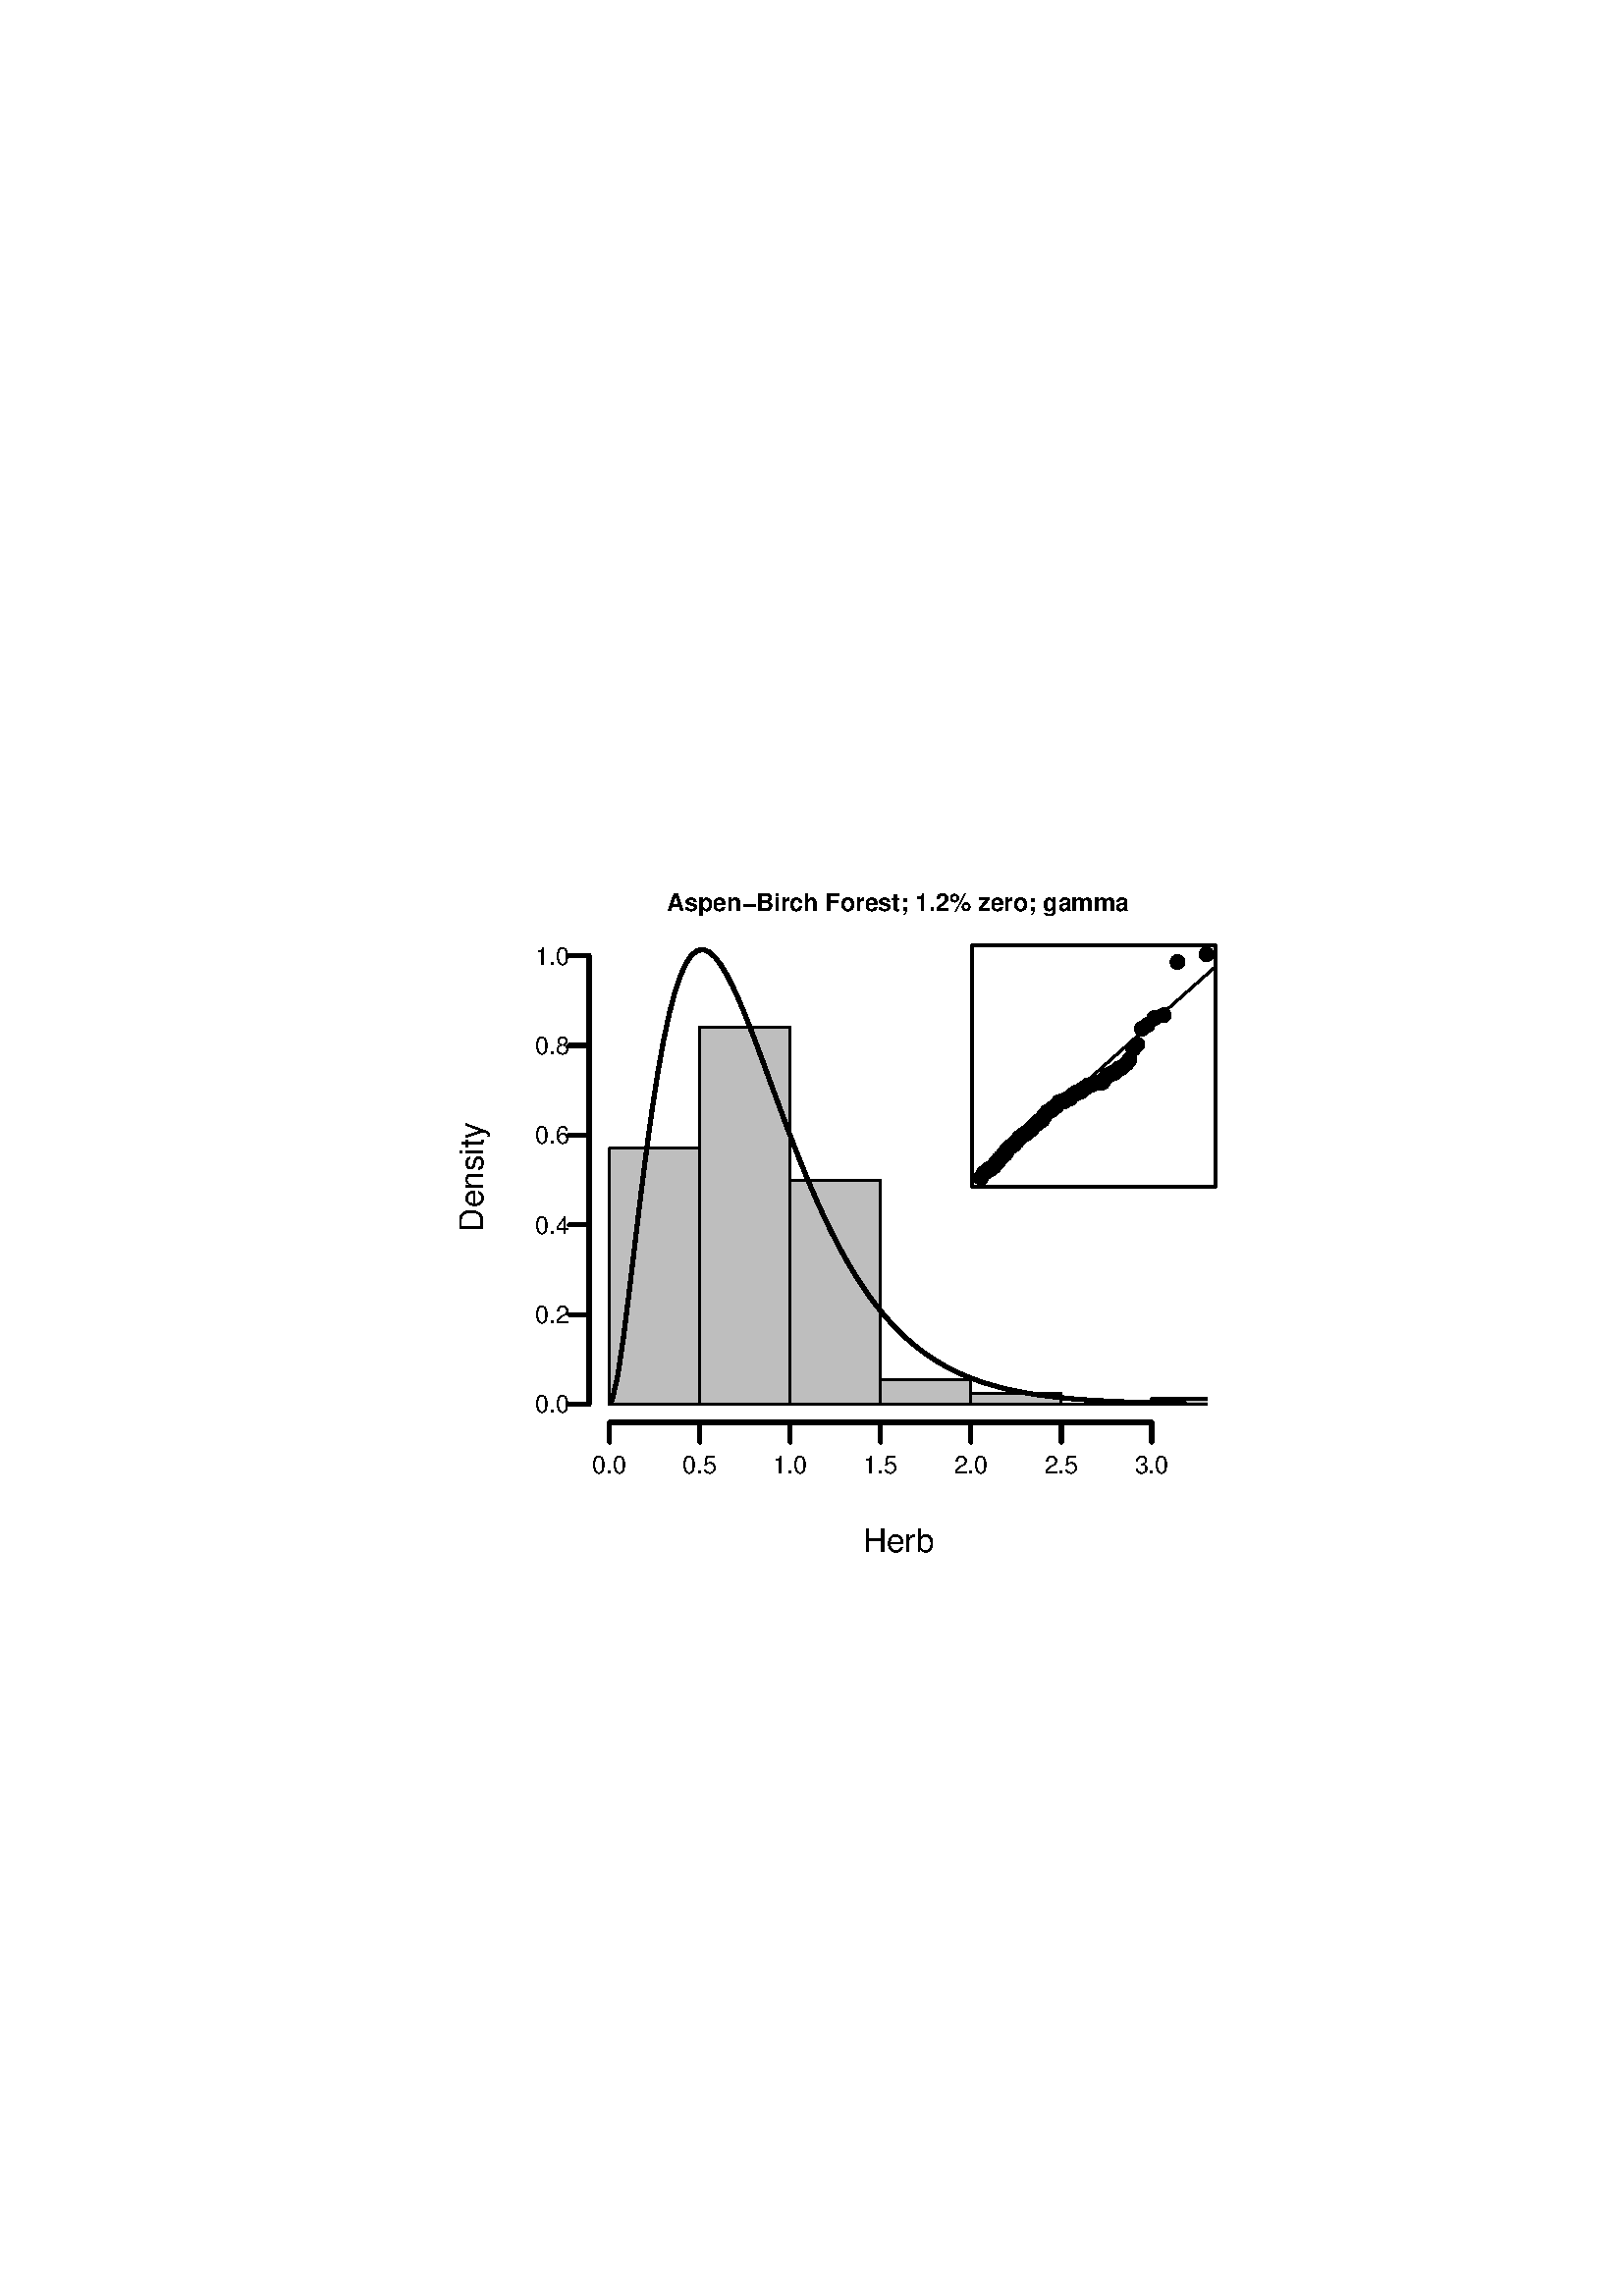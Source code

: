%!PS-Adobe-3.0 EPSF-3.0
%%DocumentNeededResources: font Helvetica
%%+ font Helvetica-Bold
%%+ font Helvetica-Oblique
%%+ font Helvetica-BoldOblique
%%+ font Symbol
%%Pages: (atend)
%%BoundingBox: 162 270 450 522
%%EndComments
%%BeginProlog
/bp  { gs sRGB gs } def
% begin .ps.prolog
/gs  { gsave } bind def
/gr  { grestore } bind def
/ep  { showpage gr gr } bind def
/m   { moveto } bind def
/l  { rlineto } bind def
/np  { newpath } bind def
/cp  { closepath } bind def
/f   { fill } bind def
/o   { stroke } bind def
/c   { newpath 0 360 arc } bind def
/r   { 4 2 roll moveto 1 copy 3 -1 roll exch 0 exch rlineto 0 rlineto -1 mul 0 exch rlineto closepath } bind def
/p1  { stroke } bind def
/p2  { gsave bg fill grestore newpath } bind def
/p3  { gsave bg fill grestore stroke } bind def
/p6  { gsave bg eofill grestore newpath } bind def
/p7  { gsave bg eofill grestore stroke } bind def
/t   { 5 -2 roll moveto gsave rotate
       1 index stringwidth pop
       mul neg 0 rmoveto show grestore } bind def
/ta  { 4 -2 roll moveto gsave rotate show } bind def
/tb  { 2 -1 roll 0 rmoveto show } bind def
/cl  { grestore gsave newpath 3 index 3 index moveto 1 index
       4 -1 roll lineto  exch 1 index lineto lineto
       closepath clip newpath } bind def
/rgb { setrgbcolor } bind def
/s   { scalefont setfont } bind def
% end   .ps.prolog
/sRGB { [ /CIEBasedABC
          << /DecodeLMN
               [ { dup 0.039 le
                        {12.923 div}
                        {0.055 add 1.055 div 2.4 exp }
                     ifelse
                 } bind dup dup
               ]
             /MatrixLMN [0.412 0.213 0.019
                         0.358 0.715 0.119
                         0.18 0.072 0.95]
             /WhitePoint [0.951 1.0 1.089]
           >>
         ] setcolorspace } bind def
/srgb { setcolor } bind def
% begin encoding
/WinAnsiEncoding [
 /.notdef /.notdef /.notdef /.notdef /.notdef /.notdef /.notdef /.notdef
 /.notdef /.notdef /.notdef /.notdef /.notdef /.notdef /.notdef /.notdef
 /.notdef /.notdef /.notdef /.notdef /.notdef /.notdef /.notdef /.notdef
 /.notdef /.notdef /.notdef /.notdef /.notdef /.notdef /.notdef /.notdef
 /space /exclam /quotedbl /numbersign /dollar /percent /ampersand /quoteright
 /parenleft /parenright /asterisk /plus /comma /minus /period /slash
 /zero /one /two /three /four /five /six /seven
 /eight /nine /colon /semicolon /less /equal /greater /question
 /at /A /B /C /D /E /F /G
 /H /I /J /K /L /M /N /O
 /P /Q /R /S /T /U /V /W
 /X /Y /Z /bracketleft /backslash /bracketright /asciicircum /underscore
 /grave /a /b /c /d /e /f /g
 /h /i /j /k /l /m /n /o
 /p /q /r /s /t /u /v /w
 /x /y /z /braceleft /bar /braceright /asciitilde /.notdef
 /Euro /.notdef /quotesinglbase /florin /quotedblbase /ellipsis /dagger /daggerdbl
 /circumflex /perthousand /Scaron /guilsinglleft /OE /.notdef /Zcaron /.notdef
 /.notdef /quoteleft /quoteright /quotedblleft /quotedblright /bullet /endash /emdash
 /tilde /trademark /scaron /guilsinglright /oe /.notdef /zcaron /Ydieresis
 /space /exclamdown /cent /sterling /currency /yen /brokenbar /section
 /dieresis /copyright /ordfeminine /guillemotleft /logicalnot /hyphen /registered /macron
 /degree /plusminus /twosuperior /threesuperior /acute /mu /paragraph /periodcentered
 /cedilla /onesuperior /ordmasculine /guillemotright /onequarter /onehalf /threequarters /questiondown
 /Agrave /Aacute /Acircumflex /Atilde /Adieresis /Aring /AE /Ccedilla
 /Egrave /Eacute /Ecircumflex /Edieresis /Igrave /Iacute /Icircumflex /Idieresis
 /Eth /Ntilde /Ograve /Oacute /Ocircumflex /Otilde /Odieresis /multiply
 /Oslash /Ugrave /Uacute /Ucircumflex /Udieresis /Yacute /Thorn /germandbls
 /agrave /aacute /acircumflex /atilde /adieresis /aring /ae /ccedilla
 /egrave /eacute /ecircumflex /edieresis /igrave /iacute /icircumflex /idieresis
 /eth /ntilde /ograve /oacute /ocircumflex /otilde /odieresis /divide
 /oslash /ugrave /uacute /ucircumflex /udieresis /yacute /thorn /ydieresis
]
 def
% end encoding
%%IncludeResource: font Helvetica
/Helvetica findfont
dup length dict begin
  {1 index /FID ne {def} {pop pop} ifelse} forall
  /Encoding WinAnsiEncoding def
  currentdict
  end
/Font1 exch definefont pop
%%IncludeResource: font Helvetica-Bold
/Helvetica-Bold findfont
dup length dict begin
  {1 index /FID ne {def} {pop pop} ifelse} forall
  /Encoding WinAnsiEncoding def
  currentdict
  end
/Font2 exch definefont pop
%%IncludeResource: font Helvetica-Oblique
/Helvetica-Oblique findfont
dup length dict begin
  {1 index /FID ne {def} {pop pop} ifelse} forall
  /Encoding WinAnsiEncoding def
  currentdict
  end
/Font3 exch definefont pop
%%IncludeResource: font Helvetica-BoldOblique
/Helvetica-BoldOblique findfont
dup length dict begin
  {1 index /FID ne {def} {pop pop} ifelse} forall
  /Encoding WinAnsiEncoding def
  currentdict
  end
/Font4 exch definefont pop
%%IncludeResource: font Symbol
/Symbol findfont
dup length dict begin
  {1 index /FID ne {def} {pop pop} ifelse} forall
  currentdict
  end
/Font5 exch definefont pop
%%EndProlog
%%Page: 1 1
bp
162.00 270.00 450.00 522.00 cl
/Font2 findfont 9 s
0 0 0 srgb
244.50 507.97 (Aspen-Bir) 0 ta
-0.180 (c) tb
-0.090 (h Forest; 1.2% z) tb
0.090 (er) tb
-0.180 (o; gamma) tb gr
/Font1 findfont 12 s
329.40 272.88 (Herb) .5 0 t
177.12 410.40 (Density) .5 90 t
162.00 270.00 450.00 522.00 cl
0 0 0 srgb
1.50 setlinewidth
[] 0 setdash
1 setlinecap
1 setlinejoin
10.00 setmiterlimit
np
223.47 320.40 m
198.80 0 l
o
np
223.47 320.40 m
0 -7.20 l
o
np
256.61 320.40 m
0 -7.20 l
o
np
289.74 320.40 m
0 -7.20 l
o
np
322.87 320.40 m
0 -7.20 l
o
np
356.00 320.40 m
0 -7.20 l
o
np
389.14 320.40 m
0 -7.20 l
o
np
422.27 320.40 m
0 -7.20 l
o
/Font1 findfont 9 s
223.47 301.68 (0.0) .5 0 t
256.61 301.68 (0.5) .5 0 t
289.74 301.68 (1.0) .5 0 t
322.87 301.68 (1.5) .5 0 t
356.00 301.68 (2.0) .5 0 t
389.14 301.68 (2.5) .5 0 t
422.27 301.68 (3.0) .5 0 t
np
216.00 327.07 m
0 164.44 l
o
np
216.00 327.07 m
-7.20 0 l
o
np
216.00 359.96 m
-7.20 0 l
o
np
216.00 392.84 m
-7.20 0 l
o
np
216.00 425.73 m
-7.20 0 l
o
np
216.00 458.62 m
-7.20 0 l
o
np
216.00 491.51 m
-7.20 0 l
o
208.80 323.84 (0.0) 1 0 t
208.80 356.72 (0.2) 1 0 t
208.80 389.61 (0.4) 1 0 t
208.80 422.50 (0.6) 1 0 t
208.80 455.39 (0.8) 1 0 t
208.80 488.28 (1.0) 1 0 t
216.00 320.40 442.80 500.40 cl
/bg { 0.745 0.745 0.745 srgb } def
0 0 0 srgb
0.75 setlinewidth
[] 0 setdash
1 setlinecap
1 setlinejoin
10.00 setmiterlimit
223.47 327.07 33.13 93.83 r p3
256.61 327.07 33.13 138.27 r p3
289.74 327.07 33.13 81.98 r p3
322.87 327.07 33.13 8.89 r p3
356.00 327.07 33.13 3.95 r p3
389.14 327.07 33.13 0.00 r p3
422.27 327.07 33.13 1.98 r p3
1.50 setlinewidth
[] 0 setdash
np
224.40 328.38 m
2.10 9.07 l
2.10 14.10 l
2.10 16.67 l
2.10 17.61 l
2.10 17.48 l
2.10 16.59 l
2.10 15.23 l
2.10 13.57 l
2.10 11.75 l
2.10 9.87 l
2.10 8.00 l
2.10 6.21 l
2.10 4.51 l
2.10 2.95 l
2.10 1.51 l
2.10 0.23 l
2.10 -0.90 l
2.10 -1.90 l
2.10 -2.76 l
2.10 -3.48 l
2.10 -4.09 l
2.10 -4.58 l
2.10 -4.97 l
2.10 -5.28 l
2.10 -5.49 l
2.10 -5.64 l
2.10 -5.73 l
2.10 -5.75 l
2.10 -5.73 l
2.10 -5.67 l
2.10 -5.58 l
2.10 -5.46 l
2.10 -5.31 l
2.10 -5.15 l
2.10 -4.97 l
2.10 -4.78 l
2.10 -4.58 l
2.10 -4.39 l
2.10 -4.18 l
2.10 -3.97 l
2.10 -3.78 l
2.10 -3.57 l
2.10 -3.37 l
2.10 -3.19 l
2.10 -3.00 l
2.10 -2.82 l
2.10 -2.65 l
2.10 -2.48 l
2.10 -2.32 l
2.10 -2.17 l
2.10 -2.03 l
2.10 -1.89 l
2.10 -1.77 l
2.10 -1.64 l
2.10 -1.52 l
2.10 -1.42 l
2.10 -1.31 l
2.10 -1.22 l
2.10 -1.13 l
2.10 -1.05 l
2.10 -0.97 l
2.10 -0.89 l
2.10 -0.83 l
2.10 -0.76 l
2.10 -0.71 l
2.10 -0.64 l
2.10 -0.60 l
2.10 -0.55 l
2.10 -0.51 l
2.10 -0.47 l
2.10 -0.42 l
2.10 -0.40 l
2.10 -0.36 l
2.10 -0.33 l
2.10 -0.31 l
2.10 -0.28 l
2.10 -0.25 l
2.10 -0.24 l
2.10 -0.21 l
2.10 -0.20 l
2.10 -0.18 l
2.10 -0.17 l
2.10 -0.15 l
2.10 -0.14 l
2.10 -0.12 l
2.10 -0.12 l
2.10 -0.10 l
2.10 -0.10 l
2.10 -0.09 l
2.10 -0.08 l
2.10 -0.07 l
2.10 -0.07 l
2.10 -0.06 l
2.10 -0.05 l
2.10 -0.06 l
2.10 -0.04 l
2.10 -0.04 l
2.10 -0.04 l
2.10 -0.04 l
434.40 327.38 lineto
o
356.40 406.80 445.68 495.36 cl
/bg { 0 0 0 srgb } def
359.71 410.08 2.70 c p2
360.47 411.48 2.70 c p2
360.96 412.04 2.70 c p2
361.35 412.24 2.70 c p2
361.68 412.31 2.70 c p2
361.97 412.72 2.70 c p2
362.23 413.00 2.70 c p2
362.47 413.26 2.70 c p2
362.69 413.26 2.70 c p2
362.90 413.26 2.70 c p2
363.10 413.26 2.70 c p2
363.29 413.36 2.70 c p2
363.47 413.42 2.70 c p2
363.64 413.62 2.70 c p2
363.81 413.85 2.70 c p2
363.97 414.14 2.70 c p2
364.13 414.14 2.70 c p2
364.28 414.22 2.70 c p2
364.43 414.22 2.70 c p2
364.57 414.32 2.70 c p2
364.72 415.02 2.70 c p2
364.85 415.02 2.70 c p2
364.99 415.12 2.70 c p2
365.12 415.20 2.70 c p2
365.25 415.46 2.70 c p2
365.38 415.61 2.70 c p2
365.51 415.90 2.70 c p2
365.63 415.90 2.70 c p2
365.75 415.90 2.70 c p2
365.87 415.98 2.70 c p2
365.99 416.08 2.70 c p2
366.11 416.08 2.70 c p2
366.22 416.78 2.70 c p2
366.34 416.78 2.70 c p2
366.45 416.91 2.70 c p2
366.56 417.04 2.70 c p2
366.67 417.04 2.70 c p2
366.78 417.14 2.70 c p2
366.89 417.14 2.70 c p2
367.00 417.57 2.70 c p2
367.10 417.66 2.70 c p2
367.21 417.66 2.70 c p2
367.31 417.68 2.70 c p2
367.42 417.91 2.70 c p2
367.52 418.02 2.70 c p2
367.62 418.02 2.70 c p2
367.72 418.20 2.70 c p2
367.82 418.56 2.70 c p2
367.92 418.56 2.70 c p2
368.02 418.56 2.70 c p2
368.12 418.64 2.70 c p2
368.22 418.64 2.70 c p2
368.32 418.64 2.70 c p2
368.41 418.72 2.70 c p2
368.51 418.74 2.70 c p2
368.61 418.74 2.70 c p2
368.70 418.92 2.70 c p2
368.80 419.08 2.70 c p2
368.89 419.16 2.70 c p2
368.99 419.52 2.70 c p2
369.08 419.78 2.70 c p2
369.17 420.32 2.70 c p2
369.27 420.32 2.70 c p2
369.36 420.32 2.70 c p2
369.45 420.58 2.70 c p2
369.54 420.68 2.70 c p2
369.63 420.68 2.70 c p2
369.72 420.68 2.70 c p2
369.81 420.91 2.70 c p2
369.91 421.20 2.70 c p2
370.00 421.20 2.70 c p2
370.09 421.28 2.70 c p2
370.18 421.35 2.70 c p2
370.26 421.38 2.70 c p2
370.35 421.44 2.70 c p2
370.44 421.46 2.70 c p2
370.53 421.46 2.70 c p2
370.62 421.48 2.70 c p2
370.71 421.56 2.70 c p2
370.80 421.56 2.70 c p2
370.89 421.88 2.70 c p2
370.97 421.91 2.70 c p2
371.06 422.00 2.70 c p2
371.15 422.00 2.70 c p2
371.24 422.08 2.70 c p2
371.32 422.08 2.70 c p2
371.41 422.08 2.70 c p2
371.50 422.08 2.70 c p2
371.59 422.15 2.70 c p2
371.67 422.15 2.70 c p2
371.76 422.26 2.70 c p2
371.85 422.34 2.70 c p2
371.93 422.44 2.70 c p2
372.02 422.44 2.70 c p2
372.11 422.66 2.70 c p2
372.19 422.78 2.70 c p2
372.28 422.96 2.70 c p2
372.36 422.96 2.70 c p2
372.45 423.14 2.70 c p2
372.54 423.14 2.70 c p2
372.62 423.21 2.70 c p2
372.71 423.28 2.70 c p2
372.80 423.32 2.70 c p2
372.88 423.64 2.70 c p2
372.97 423.84 2.70 c p2
373.05 423.84 2.70 c p2
373.14 423.84 2.70 c p2
373.23 423.86 2.70 c p2
373.31 424.02 2.70 c p2
373.40 424.20 2.70 c p2
373.49 424.20 2.70 c p2
373.57 424.20 2.70 c p2
373.66 424.74 2.70 c p2
373.74 424.82 2.70 c p2
373.83 424.82 2.70 c p2
373.92 424.82 2.70 c p2
374.00 424.82 2.70 c p2
374.09 424.92 2.70 c p2
374.18 425.00 2.70 c p2
374.26 425.00 2.70 c p2
374.35 425.10 2.70 c p2
374.44 425.10 2.70 c p2
374.52 425.10 2.70 c p2
374.61 425.52 2.70 c p2
374.70 425.62 2.70 c p2
374.78 425.62 2.70 c p2
374.87 425.62 2.70 c p2
374.96 425.62 2.70 c p2
375.05 425.62 2.70 c p2
375.13 425.62 2.70 c p2
375.22 425.70 2.70 c p2
375.31 425.72 2.70 c p2
375.40 425.80 2.70 c p2
375.48 425.98 2.70 c p2
375.57 425.98 2.70 c p2
375.66 425.98 2.70 c p2
375.75 425.99 2.70 c p2
375.84 426.19 2.70 c p2
375.93 426.19 2.70 c p2
376.02 426.19 2.70 c p2
376.10 426.47 2.70 c p2
376.19 426.50 2.70 c p2
376.28 426.50 2.70 c p2
376.37 426.50 2.70 c p2
376.46 426.50 2.70 c p2
376.55 426.59 2.70 c p2
376.64 426.68 2.70 c p2
376.73 426.76 2.70 c p2
376.82 426.76 2.70 c p2
376.91 426.82 2.70 c p2
377.00 426.86 2.70 c p2
377.10 427.25 2.70 c p2
377.19 427.38 2.70 c p2
377.28 427.38 2.70 c p2
377.37 427.38 2.70 c p2
377.46 427.45 2.70 c p2
377.55 427.45 2.70 c p2
377.65 427.45 2.70 c p2
377.74 427.48 2.70 c p2
377.83 427.64 2.70 c p2
377.93 427.74 2.70 c p2
378.02 427.74 2.70 c p2
378.11 428.26 2.70 c p2
378.21 428.26 2.70 c p2
378.30 428.26 2.70 c p2
378.40 428.26 2.70 c p2
378.49 428.26 2.70 c p2
378.59 428.52 2.70 c p2
378.68 428.57 2.70 c p2
378.78 428.72 2.70 c p2
378.88 428.80 2.70 c p2
378.97 428.95 2.70 c p2
379.07 429.14 2.70 c p2
379.17 429.14 2.70 c p2
379.26 429.24 2.70 c p2
379.36 429.32 2.70 c p2
379.46 429.50 2.70 c p2
379.56 429.50 2.70 c p2
379.66 429.50 2.70 c p2
379.76 429.63 2.70 c p2
379.86 429.73 2.70 c p2
379.96 429.94 2.70 c p2
380.06 429.94 2.70 c p2
380.16 430.01 2.70 c p2
380.26 430.09 2.70 c p2
380.36 430.12 2.70 c p2
380.46 430.20 2.70 c p2
380.57 430.27 2.70 c p2
380.67 430.27 2.70 c p2
380.77 430.82 2.70 c p2
380.88 430.89 2.70 c p2
380.98 430.92 2.70 c p2
381.09 430.92 2.70 c p2
381.19 430.92 2.70 c p2
381.30 430.92 2.70 c p2
381.40 431.00 2.70 c p2
381.51 431.00 2.70 c p2
381.62 431.02 2.70 c p2
381.73 431.10 2.70 c p2
381.83 431.16 2.70 c p2
381.94 431.28 2.70 c p2
382.05 431.28 2.70 c p2
382.16 431.28 2.70 c p2
382.27 431.80 2.70 c p2
382.39 431.80 2.70 c p2
382.50 432.21 2.70 c p2
382.61 432.57 2.70 c p2
382.72 432.68 2.70 c p2
382.84 432.68 2.70 c p2
382.95 432.70 2.70 c p2
383.07 432.83 2.70 c p2
383.18 432.94 2.70 c p2
383.30 433.48 2.70 c p2
383.42 433.56 2.70 c p2
383.53 433.56 2.70 c p2
383.65 433.56 2.70 c p2
383.77 433.74 2.70 c p2
383.89 433.92 2.70 c p2
384.01 434.36 2.70 c p2
384.13 434.44 2.70 c p2
384.26 434.44 2.70 c p2
384.38 434.46 2.70 c p2
384.50 434.54 2.70 c p2
384.63 434.57 2.70 c p2
384.75 434.62 2.70 c p2
384.88 434.69 2.70 c p2
385.01 434.69 2.70 c p2
385.14 434.69 2.70 c p2
385.26 434.80 2.70 c p2
385.39 434.80 2.70 c p2
385.53 435.32 2.70 c p2
385.66 435.32 2.70 c p2
385.79 435.32 2.70 c p2
385.93 435.50 2.70 c p2
386.06 435.50 2.70 c p2
386.20 435.68 2.70 c p2
386.33 435.75 2.70 c p2
386.47 435.86 2.70 c p2
386.61 435.86 2.70 c p2
386.75 436.19 2.70 c p2
386.89 436.19 2.70 c p2
387.04 436.22 2.70 c p2
387.18 436.30 2.70 c p2
387.33 436.30 2.70 c p2
387.47 436.58 2.70 c p2
387.62 436.81 2.70 c p2
387.77 437.07 2.70 c p2
387.92 437.18 2.70 c p2
388.08 437.25 2.70 c p2
388.23 437.46 2.70 c p2
388.39 437.95 2.70 c p2
388.54 437.98 2.70 c p2
388.70 437.98 2.70 c p2
388.86 437.98 2.70 c p2
389.02 437.98 2.70 c p2
389.19 437.98 2.70 c p2
389.35 438.06 2.70 c p2
389.52 438.08 2.70 c p2
389.69 438.08 2.70 c p2
389.86 438.10 2.70 c p2
390.03 438.11 2.70 c p2
390.21 438.16 2.70 c p2
390.38 438.34 2.70 c p2
390.56 438.68 2.70 c p2
390.74 438.70 2.70 c p2
390.93 438.75 2.70 c p2
391.11 438.86 2.70 c p2
391.30 438.86 2.70 c p2
391.49 438.93 2.70 c p2
391.68 438.93 2.70 c p2
391.88 439.01 2.70 c p2
392.08 439.04 2.70 c p2
392.28 439.24 2.70 c p2
392.48 439.40 2.70 c p2
392.69 439.63 2.70 c p2
392.90 439.99 2.70 c p2
393.11 440.10 2.70 c p2
393.33 440.62 2.70 c p2
393.55 440.69 2.70 c p2
393.77 440.69 2.70 c p2
394.00 440.80 2.70 c p2
394.23 440.80 2.70 c p2
394.46 441.34 2.70 c p2
394.70 441.42 2.70 c p2
394.95 441.42 2.70 c p2
395.19 441.49 2.70 c p2
395.45 441.49 2.70 c p2
395.70 441.52 2.70 c p2
395.96 441.52 2.70 c p2
396.23 441.60 2.70 c p2
396.50 442.30 2.70 c p2
396.78 442.37 2.70 c p2
397.07 442.40 2.70 c p2
397.36 442.92 2.70 c p2
397.66 443.10 2.70 c p2
397.96 443.10 2.70 c p2
398.27 443.28 2.70 c p2
398.59 443.74 2.70 c p2
398.92 443.98 2.70 c p2
399.26 443.98 2.70 c p2
399.61 444.05 2.70 c p2
399.96 444.16 2.70 c p2
400.33 444.24 2.70 c p2
400.71 444.67 2.70 c p2
401.10 444.86 2.70 c p2
401.50 444.86 2.70 c p2
401.91 445.04 2.70 c p2
402.34 445.04 2.70 c p2
402.79 445.04 2.70 c p2
403.25 445.04 2.70 c p2
403.74 445.04 2.70 c p2
404.24 445.04 2.70 c p2
404.76 445.92 2.70 c p2
405.31 446.79 2.70 c p2
405.89 447.60 2.70 c p2
406.49 447.62 2.70 c p2
407.13 448.22 2.70 c p2
407.81 448.50 2.70 c p2
408.53 448.55 2.70 c p2
409.29 449.20 2.70 c p2
410.11 450.16 2.70 c p2
411.00 450.34 2.70 c p2
411.96 451.04 2.70 c p2
413.02 452.02 2.70 c p2
414.18 453.52 2.70 c p2
415.49 457.32 2.70 c p2
416.97 459.00 2.70 c p2
418.69 464.78 2.70 c p2
420.74 466.14 2.70 c p2
423.28 468.69 2.70 c p2
426.65 469.75 2.70 c p2
431.71 489.22 2.70 c p2
442.37 492.08 2.70 c p2
320.40 370.80 447.12 496.80 cl
356.40 406.80 445.68 495.36 cl
0 0 0 srgb
0.75 setlinewidth
[] 0 setdash
1 setlinecap
1 setlinejoin
10.00 setmiterlimit
np
356.40 408.12 m
89.28 79.44 l
o
162.00 270.00 450.00 522.00 cl
0 0 0 srgb
0.75 setlinewidth
[] 0 setdash
1 setlinecap
1 setlinejoin
10.00 setmiterlimit
np
356.40 406.80 m
89.28 0 l
0 88.56 l
-89.28 0 l
0 -88.56 l
o
ep
%%Trailer
%%Pages: 1
%%EOF
